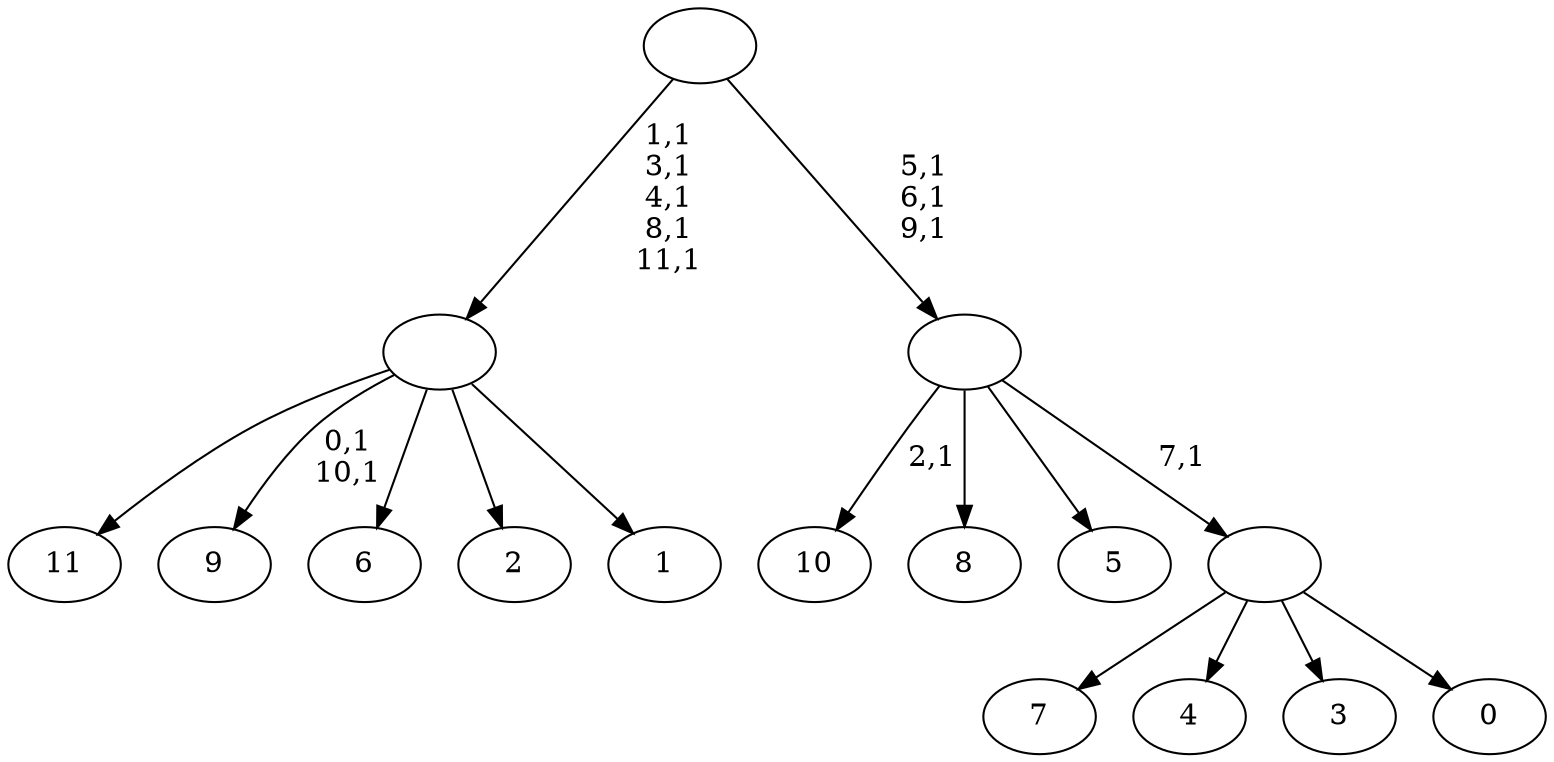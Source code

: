 digraph T {
	24 [label="11"]
	23 [label="10"]
	21 [label="9"]
	18 [label="8"]
	17 [label="7"]
	16 [label="6"]
	15 [label="5"]
	14 [label="4"]
	13 [label="3"]
	12 [label="2"]
	11 [label="1"]
	10 [label=""]
	5 [label="0"]
	4 [label=""]
	3 [label=""]
	0 [label=""]
	10 -> 21 [label="0,1\n10,1"]
	10 -> 24 [label=""]
	10 -> 16 [label=""]
	10 -> 12 [label=""]
	10 -> 11 [label=""]
	4 -> 17 [label=""]
	4 -> 14 [label=""]
	4 -> 13 [label=""]
	4 -> 5 [label=""]
	3 -> 23 [label="2,1"]
	3 -> 18 [label=""]
	3 -> 15 [label=""]
	3 -> 4 [label="7,1"]
	0 -> 3 [label="5,1\n6,1\n9,1"]
	0 -> 10 [label="1,1\n3,1\n4,1\n8,1\n11,1"]
}

